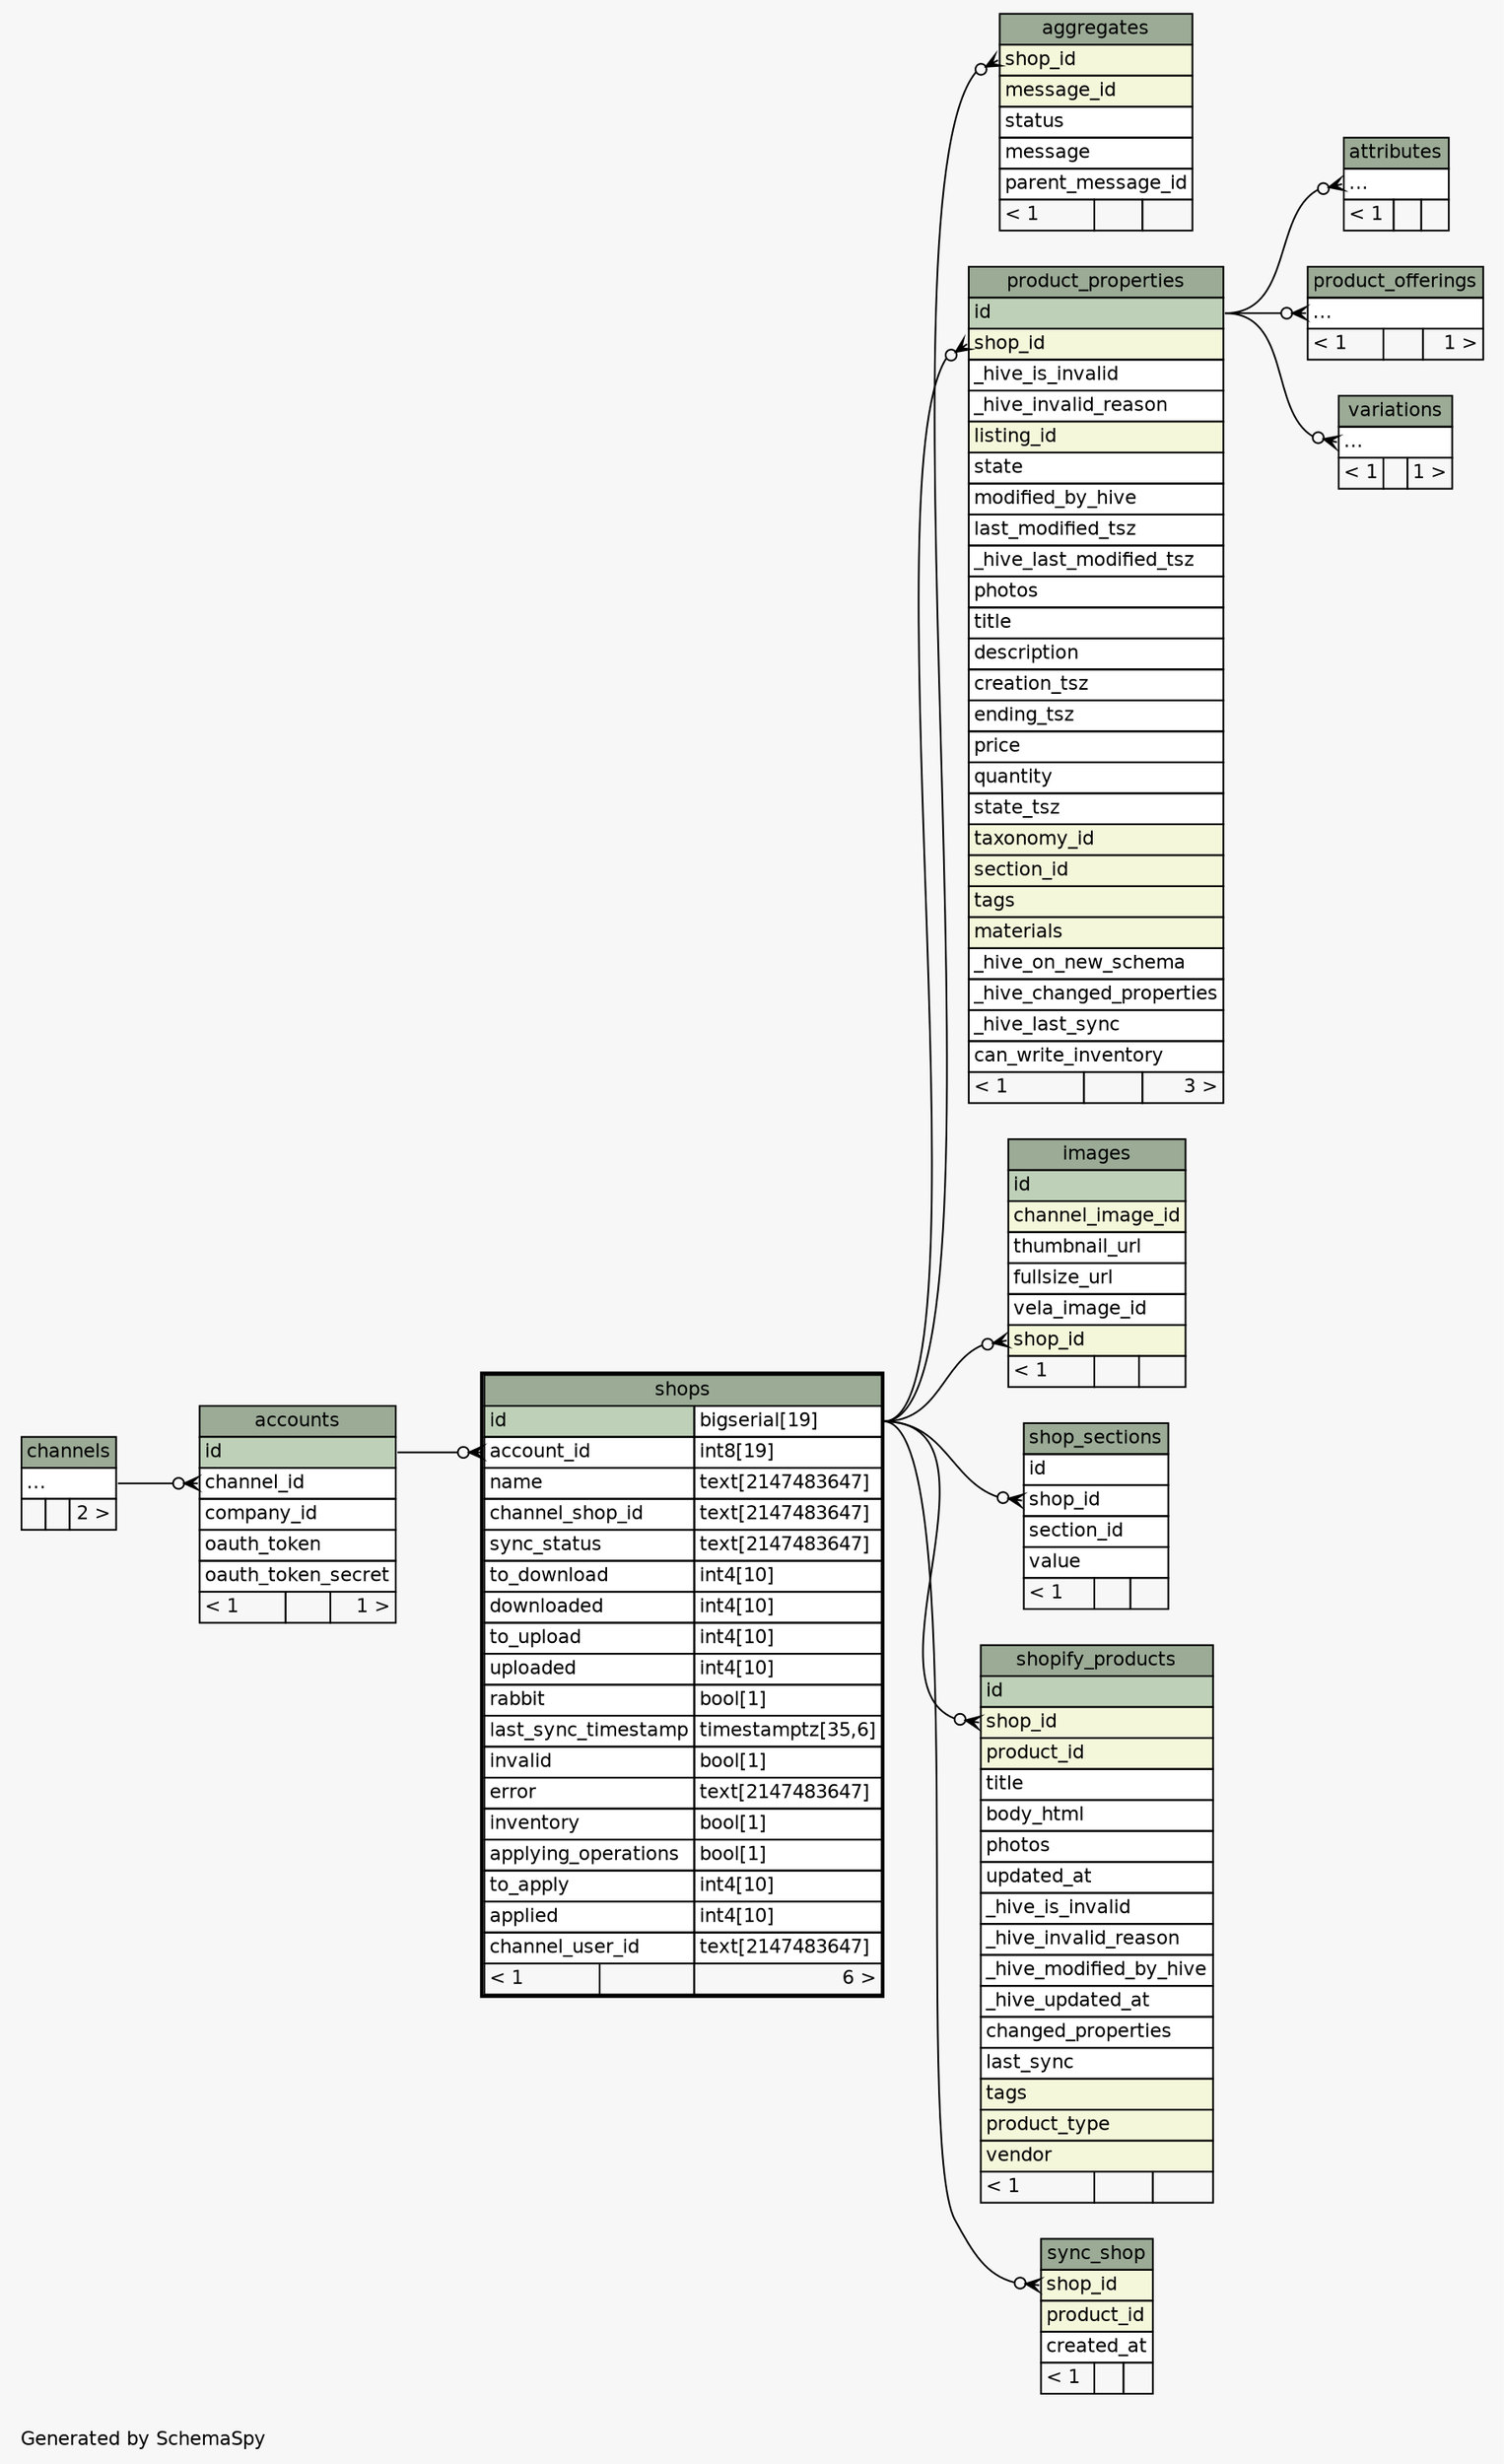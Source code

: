 // dot 2.40.1 on Linux 4.12.12-gentoo
// SchemaSpy rev 590
digraph "twoDegreesRelationshipsDiagram" {
  graph [
    rankdir="RL"
    bgcolor="#f7f7f7"
    label="\nGenerated by SchemaSpy"
    labeljust="l"
    nodesep="0.18"
    ranksep="0.46"
    fontname="Helvetica"
    fontsize="11"
  ];
  node [
    fontname="Helvetica"
    fontsize="11"
    shape="plaintext"
  ];
  edge [
    arrowsize="0.8"
  ];
  "accounts":"channel_id":w -> "channels":"elipses":e [arrowhead=none dir=back arrowtail=crowodot];
  "aggregates":"shop_id":w -> "shops":"id.type":e [arrowhead=none dir=back arrowtail=crowodot];
  "attributes":"elipses":w -> "product_properties":"id":e [arrowhead=none dir=back arrowtail=crowodot];
  "images":"shop_id":w -> "shops":"id.type":e [arrowhead=none dir=back arrowtail=crowodot];
  "product_offerings":"elipses":w -> "product_properties":"id":e [arrowhead=none dir=back arrowtail=crowodot];
  "product_properties":"shop_id":w -> "shops":"id.type":e [arrowhead=none dir=back arrowtail=crowodot];
  "shop_sections":"shop_id":w -> "shops":"id.type":e [arrowhead=none dir=back arrowtail=crowodot];
  "shopify_products":"shop_id":w -> "shops":"id.type":e [arrowhead=none dir=back arrowtail=crowodot];
  "shops":"account_id":w -> "accounts":"id":e [arrowhead=none dir=back arrowtail=crowodot];
  "sync_shop":"shop_id":w -> "shops":"id.type":e [arrowhead=none dir=back arrowtail=crowodot];
  "variations":"elipses":w -> "product_properties":"id":e [arrowhead=none dir=back arrowtail=crowodot];
  "accounts" [
    label=<
    <TABLE BORDER="0" CELLBORDER="1" CELLSPACING="0" BGCOLOR="#ffffff">
      <TR><TD COLSPAN="3" BGCOLOR="#9bab96" ALIGN="CENTER">accounts</TD></TR>
      <TR><TD PORT="id" COLSPAN="3" BGCOLOR="#bed1b8" ALIGN="LEFT">id</TD></TR>
      <TR><TD PORT="channel_id" COLSPAN="3" ALIGN="LEFT">channel_id</TD></TR>
      <TR><TD PORT="company_id" COLSPAN="3" ALIGN="LEFT">company_id</TD></TR>
      <TR><TD PORT="oauth_token" COLSPAN="3" ALIGN="LEFT">oauth_token</TD></TR>
      <TR><TD PORT="oauth_token_secret" COLSPAN="3" ALIGN="LEFT">oauth_token_secret</TD></TR>
      <TR><TD ALIGN="LEFT" BGCOLOR="#f7f7f7">&lt; 1</TD><TD ALIGN="RIGHT" BGCOLOR="#f7f7f7">  </TD><TD ALIGN="RIGHT" BGCOLOR="#f7f7f7">1 &gt;</TD></TR>
    </TABLE>>
    URL="accounts.html"
    tooltip="accounts"
  ];
  "aggregates" [
    label=<
    <TABLE BORDER="0" CELLBORDER="1" CELLSPACING="0" BGCOLOR="#ffffff">
      <TR><TD COLSPAN="3" BGCOLOR="#9bab96" ALIGN="CENTER">aggregates</TD></TR>
      <TR><TD PORT="shop_id" COLSPAN="3" BGCOLOR="#f4f7da" ALIGN="LEFT">shop_id</TD></TR>
      <TR><TD PORT="message_id" COLSPAN="3" BGCOLOR="#f4f7da" ALIGN="LEFT">message_id</TD></TR>
      <TR><TD PORT="status" COLSPAN="3" ALIGN="LEFT">status</TD></TR>
      <TR><TD PORT="message" COLSPAN="3" ALIGN="LEFT">message</TD></TR>
      <TR><TD PORT="parent_message_id" COLSPAN="3" ALIGN="LEFT">parent_message_id</TD></TR>
      <TR><TD ALIGN="LEFT" BGCOLOR="#f7f7f7">&lt; 1</TD><TD ALIGN="RIGHT" BGCOLOR="#f7f7f7">  </TD><TD ALIGN="RIGHT" BGCOLOR="#f7f7f7">  </TD></TR>
    </TABLE>>
    URL="aggregates.html"
    tooltip="aggregates"
  ];
  "attributes" [
    label=<
    <TABLE BORDER="0" CELLBORDER="1" CELLSPACING="0" BGCOLOR="#ffffff">
      <TR><TD COLSPAN="3" BGCOLOR="#9bab96" ALIGN="CENTER">attributes</TD></TR>
      <TR><TD PORT="elipses" COLSPAN="3" ALIGN="LEFT">...</TD></TR>
      <TR><TD ALIGN="LEFT" BGCOLOR="#f7f7f7">&lt; 1</TD><TD ALIGN="RIGHT" BGCOLOR="#f7f7f7">  </TD><TD ALIGN="RIGHT" BGCOLOR="#f7f7f7">  </TD></TR>
    </TABLE>>
    URL="attributes.html"
    tooltip="attributes"
  ];
  "channels" [
    label=<
    <TABLE BORDER="0" CELLBORDER="1" CELLSPACING="0" BGCOLOR="#ffffff">
      <TR><TD COLSPAN="3" BGCOLOR="#9bab96" ALIGN="CENTER">channels</TD></TR>
      <TR><TD PORT="elipses" COLSPAN="3" ALIGN="LEFT">...</TD></TR>
      <TR><TD ALIGN="LEFT" BGCOLOR="#f7f7f7">  </TD><TD ALIGN="RIGHT" BGCOLOR="#f7f7f7">  </TD><TD ALIGN="RIGHT" BGCOLOR="#f7f7f7">2 &gt;</TD></TR>
    </TABLE>>
    URL="channels.html"
    tooltip="channels"
  ];
  "images" [
    label=<
    <TABLE BORDER="0" CELLBORDER="1" CELLSPACING="0" BGCOLOR="#ffffff">
      <TR><TD COLSPAN="3" BGCOLOR="#9bab96" ALIGN="CENTER">images</TD></TR>
      <TR><TD PORT="id" COLSPAN="3" BGCOLOR="#bed1b8" ALIGN="LEFT">id</TD></TR>
      <TR><TD PORT="channel_image_id" COLSPAN="3" BGCOLOR="#f4f7da" ALIGN="LEFT">channel_image_id</TD></TR>
      <TR><TD PORT="thumbnail_url" COLSPAN="3" ALIGN="LEFT">thumbnail_url</TD></TR>
      <TR><TD PORT="fullsize_url" COLSPAN="3" ALIGN="LEFT">fullsize_url</TD></TR>
      <TR><TD PORT="vela_image_id" COLSPAN="3" ALIGN="LEFT">vela_image_id</TD></TR>
      <TR><TD PORT="shop_id" COLSPAN="3" BGCOLOR="#f4f7da" ALIGN="LEFT">shop_id</TD></TR>
      <TR><TD ALIGN="LEFT" BGCOLOR="#f7f7f7">&lt; 1</TD><TD ALIGN="RIGHT" BGCOLOR="#f7f7f7">  </TD><TD ALIGN="RIGHT" BGCOLOR="#f7f7f7">  </TD></TR>
    </TABLE>>
    URL="images.html"
    tooltip="images"
  ];
  "product_offerings" [
    label=<
    <TABLE BORDER="0" CELLBORDER="1" CELLSPACING="0" BGCOLOR="#ffffff">
      <TR><TD COLSPAN="3" BGCOLOR="#9bab96" ALIGN="CENTER">product_offerings</TD></TR>
      <TR><TD PORT="elipses" COLSPAN="3" ALIGN="LEFT">...</TD></TR>
      <TR><TD ALIGN="LEFT" BGCOLOR="#f7f7f7">&lt; 1</TD><TD ALIGN="RIGHT" BGCOLOR="#f7f7f7">  </TD><TD ALIGN="RIGHT" BGCOLOR="#f7f7f7">1 &gt;</TD></TR>
    </TABLE>>
    URL="product_offerings.html"
    tooltip="product_offerings"
  ];
  "product_properties" [
    label=<
    <TABLE BORDER="0" CELLBORDER="1" CELLSPACING="0" BGCOLOR="#ffffff">
      <TR><TD COLSPAN="3" BGCOLOR="#9bab96" ALIGN="CENTER">product_properties</TD></TR>
      <TR><TD PORT="id" COLSPAN="3" BGCOLOR="#bed1b8" ALIGN="LEFT">id</TD></TR>
      <TR><TD PORT="shop_id" COLSPAN="3" BGCOLOR="#f4f7da" ALIGN="LEFT">shop_id</TD></TR>
      <TR><TD PORT="_hive_is_invalid" COLSPAN="3" ALIGN="LEFT">_hive_is_invalid</TD></TR>
      <TR><TD PORT="_hive_invalid_reason" COLSPAN="3" ALIGN="LEFT">_hive_invalid_reason</TD></TR>
      <TR><TD PORT="listing_id" COLSPAN="3" BGCOLOR="#f4f7da" ALIGN="LEFT">listing_id</TD></TR>
      <TR><TD PORT="state" COLSPAN="3" ALIGN="LEFT">state</TD></TR>
      <TR><TD PORT="modified_by_hive" COLSPAN="3" ALIGN="LEFT">modified_by_hive</TD></TR>
      <TR><TD PORT="last_modified_tsz" COLSPAN="3" ALIGN="LEFT">last_modified_tsz</TD></TR>
      <TR><TD PORT="_hive_last_modified_tsz" COLSPAN="3" ALIGN="LEFT">_hive_last_modified_tsz</TD></TR>
      <TR><TD PORT="photos" COLSPAN="3" ALIGN="LEFT">photos</TD></TR>
      <TR><TD PORT="title" COLSPAN="3" ALIGN="LEFT">title</TD></TR>
      <TR><TD PORT="description" COLSPAN="3" ALIGN="LEFT">description</TD></TR>
      <TR><TD PORT="creation_tsz" COLSPAN="3" ALIGN="LEFT">creation_tsz</TD></TR>
      <TR><TD PORT="ending_tsz" COLSPAN="3" ALIGN="LEFT">ending_tsz</TD></TR>
      <TR><TD PORT="price" COLSPAN="3" ALIGN="LEFT">price</TD></TR>
      <TR><TD PORT="quantity" COLSPAN="3" ALIGN="LEFT">quantity</TD></TR>
      <TR><TD PORT="state_tsz" COLSPAN="3" ALIGN="LEFT">state_tsz</TD></TR>
      <TR><TD PORT="taxonomy_id" COLSPAN="3" BGCOLOR="#f4f7da" ALIGN="LEFT">taxonomy_id</TD></TR>
      <TR><TD PORT="section_id" COLSPAN="3" BGCOLOR="#f4f7da" ALIGN="LEFT">section_id</TD></TR>
      <TR><TD PORT="tags" COLSPAN="3" BGCOLOR="#f4f7da" ALIGN="LEFT">tags</TD></TR>
      <TR><TD PORT="materials" COLSPAN="3" BGCOLOR="#f4f7da" ALIGN="LEFT">materials</TD></TR>
      <TR><TD PORT="_hive_on_new_schema" COLSPAN="3" ALIGN="LEFT">_hive_on_new_schema</TD></TR>
      <TR><TD PORT="_hive_changed_properties" COLSPAN="3" ALIGN="LEFT">_hive_changed_properties</TD></TR>
      <TR><TD PORT="_hive_last_sync" COLSPAN="3" ALIGN="LEFT">_hive_last_sync</TD></TR>
      <TR><TD PORT="can_write_inventory" COLSPAN="3" ALIGN="LEFT">can_write_inventory</TD></TR>
      <TR><TD ALIGN="LEFT" BGCOLOR="#f7f7f7">&lt; 1</TD><TD ALIGN="RIGHT" BGCOLOR="#f7f7f7">  </TD><TD ALIGN="RIGHT" BGCOLOR="#f7f7f7">3 &gt;</TD></TR>
    </TABLE>>
    URL="product_properties.html"
    tooltip="product_properties"
  ];
  "shop_sections" [
    label=<
    <TABLE BORDER="0" CELLBORDER="1" CELLSPACING="0" BGCOLOR="#ffffff">
      <TR><TD COLSPAN="3" BGCOLOR="#9bab96" ALIGN="CENTER">shop_sections</TD></TR>
      <TR><TD PORT="id" COLSPAN="3" ALIGN="LEFT">id</TD></TR>
      <TR><TD PORT="shop_id" COLSPAN="3" ALIGN="LEFT">shop_id</TD></TR>
      <TR><TD PORT="section_id" COLSPAN="3" ALIGN="LEFT">section_id</TD></TR>
      <TR><TD PORT="value" COLSPAN="3" ALIGN="LEFT">value</TD></TR>
      <TR><TD ALIGN="LEFT" BGCOLOR="#f7f7f7">&lt; 1</TD><TD ALIGN="RIGHT" BGCOLOR="#f7f7f7">  </TD><TD ALIGN="RIGHT" BGCOLOR="#f7f7f7">  </TD></TR>
    </TABLE>>
    URL="shop_sections.html"
    tooltip="shop_sections"
  ];
  "shopify_products" [
    label=<
    <TABLE BORDER="0" CELLBORDER="1" CELLSPACING="0" BGCOLOR="#ffffff">
      <TR><TD COLSPAN="3" BGCOLOR="#9bab96" ALIGN="CENTER">shopify_products</TD></TR>
      <TR><TD PORT="id" COLSPAN="3" BGCOLOR="#bed1b8" ALIGN="LEFT">id</TD></TR>
      <TR><TD PORT="shop_id" COLSPAN="3" BGCOLOR="#f4f7da" ALIGN="LEFT">shop_id</TD></TR>
      <TR><TD PORT="product_id" COLSPAN="3" BGCOLOR="#f4f7da" ALIGN="LEFT">product_id</TD></TR>
      <TR><TD PORT="title" COLSPAN="3" ALIGN="LEFT">title</TD></TR>
      <TR><TD PORT="body_html" COLSPAN="3" ALIGN="LEFT">body_html</TD></TR>
      <TR><TD PORT="photos" COLSPAN="3" ALIGN="LEFT">photos</TD></TR>
      <TR><TD PORT="updated_at" COLSPAN="3" ALIGN="LEFT">updated_at</TD></TR>
      <TR><TD PORT="_hive_is_invalid" COLSPAN="3" ALIGN="LEFT">_hive_is_invalid</TD></TR>
      <TR><TD PORT="_hive_invalid_reason" COLSPAN="3" ALIGN="LEFT">_hive_invalid_reason</TD></TR>
      <TR><TD PORT="_hive_modified_by_hive" COLSPAN="3" ALIGN="LEFT">_hive_modified_by_hive</TD></TR>
      <TR><TD PORT="_hive_updated_at" COLSPAN="3" ALIGN="LEFT">_hive_updated_at</TD></TR>
      <TR><TD PORT="changed_properties" COLSPAN="3" ALIGN="LEFT">changed_properties</TD></TR>
      <TR><TD PORT="last_sync" COLSPAN="3" ALIGN="LEFT">last_sync</TD></TR>
      <TR><TD PORT="tags" COLSPAN="3" BGCOLOR="#f4f7da" ALIGN="LEFT">tags</TD></TR>
      <TR><TD PORT="product_type" COLSPAN="3" BGCOLOR="#f4f7da" ALIGN="LEFT">product_type</TD></TR>
      <TR><TD PORT="vendor" COLSPAN="3" BGCOLOR="#f4f7da" ALIGN="LEFT">vendor</TD></TR>
      <TR><TD ALIGN="LEFT" BGCOLOR="#f7f7f7">&lt; 1</TD><TD ALIGN="RIGHT" BGCOLOR="#f7f7f7">  </TD><TD ALIGN="RIGHT" BGCOLOR="#f7f7f7">  </TD></TR>
    </TABLE>>
    URL="shopify_products.html"
    tooltip="shopify_products"
  ];
  "shops" [
    label=<
    <TABLE BORDER="2" CELLBORDER="1" CELLSPACING="0" BGCOLOR="#ffffff">
      <TR><TD COLSPAN="3" BGCOLOR="#9bab96" ALIGN="CENTER">shops</TD></TR>
      <TR><TD PORT="id" COLSPAN="2" BGCOLOR="#bed1b8" ALIGN="LEFT">id</TD><TD PORT="id.type" ALIGN="LEFT">bigserial[19]</TD></TR>
      <TR><TD PORT="account_id" COLSPAN="2" ALIGN="LEFT">account_id</TD><TD PORT="account_id.type" ALIGN="LEFT">int8[19]</TD></TR>
      <TR><TD PORT="name" COLSPAN="2" ALIGN="LEFT">name</TD><TD PORT="name.type" ALIGN="LEFT">text[2147483647]</TD></TR>
      <TR><TD PORT="channel_shop_id" COLSPAN="2" ALIGN="LEFT">channel_shop_id</TD><TD PORT="channel_shop_id.type" ALIGN="LEFT">text[2147483647]</TD></TR>
      <TR><TD PORT="sync_status" COLSPAN="2" ALIGN="LEFT">sync_status</TD><TD PORT="sync_status.type" ALIGN="LEFT">text[2147483647]</TD></TR>
      <TR><TD PORT="to_download" COLSPAN="2" ALIGN="LEFT">to_download</TD><TD PORT="to_download.type" ALIGN="LEFT">int4[10]</TD></TR>
      <TR><TD PORT="downloaded" COLSPAN="2" ALIGN="LEFT">downloaded</TD><TD PORT="downloaded.type" ALIGN="LEFT">int4[10]</TD></TR>
      <TR><TD PORT="to_upload" COLSPAN="2" ALIGN="LEFT">to_upload</TD><TD PORT="to_upload.type" ALIGN="LEFT">int4[10]</TD></TR>
      <TR><TD PORT="uploaded" COLSPAN="2" ALIGN="LEFT">uploaded</TD><TD PORT="uploaded.type" ALIGN="LEFT">int4[10]</TD></TR>
      <TR><TD PORT="rabbit" COLSPAN="2" ALIGN="LEFT">rabbit</TD><TD PORT="rabbit.type" ALIGN="LEFT">bool[1]</TD></TR>
      <TR><TD PORT="last_sync_timestamp" COLSPAN="2" ALIGN="LEFT">last_sync_timestamp</TD><TD PORT="last_sync_timestamp.type" ALIGN="LEFT">timestamptz[35,6]</TD></TR>
      <TR><TD PORT="invalid" COLSPAN="2" ALIGN="LEFT">invalid</TD><TD PORT="invalid.type" ALIGN="LEFT">bool[1]</TD></TR>
      <TR><TD PORT="error" COLSPAN="2" ALIGN="LEFT">error</TD><TD PORT="error.type" ALIGN="LEFT">text[2147483647]</TD></TR>
      <TR><TD PORT="inventory" COLSPAN="2" ALIGN="LEFT">inventory</TD><TD PORT="inventory.type" ALIGN="LEFT">bool[1]</TD></TR>
      <TR><TD PORT="applying_operations" COLSPAN="2" ALIGN="LEFT">applying_operations</TD><TD PORT="applying_operations.type" ALIGN="LEFT">bool[1]</TD></TR>
      <TR><TD PORT="to_apply" COLSPAN="2" ALIGN="LEFT">to_apply</TD><TD PORT="to_apply.type" ALIGN="LEFT">int4[10]</TD></TR>
      <TR><TD PORT="applied" COLSPAN="2" ALIGN="LEFT">applied</TD><TD PORT="applied.type" ALIGN="LEFT">int4[10]</TD></TR>
      <TR><TD PORT="channel_user_id" COLSPAN="2" ALIGN="LEFT">channel_user_id</TD><TD PORT="channel_user_id.type" ALIGN="LEFT">text[2147483647]</TD></TR>
      <TR><TD ALIGN="LEFT" BGCOLOR="#f7f7f7">&lt; 1</TD><TD ALIGN="RIGHT" BGCOLOR="#f7f7f7">  </TD><TD ALIGN="RIGHT" BGCOLOR="#f7f7f7">6 &gt;</TD></TR>
    </TABLE>>
    URL="shops.html"
    tooltip="shops"
  ];
  "sync_shop" [
    label=<
    <TABLE BORDER="0" CELLBORDER="1" CELLSPACING="0" BGCOLOR="#ffffff">
      <TR><TD COLSPAN="3" BGCOLOR="#9bab96" ALIGN="CENTER">sync_shop</TD></TR>
      <TR><TD PORT="shop_id" COLSPAN="3" BGCOLOR="#f4f7da" ALIGN="LEFT">shop_id</TD></TR>
      <TR><TD PORT="product_id" COLSPAN="3" BGCOLOR="#f4f7da" ALIGN="LEFT">product_id</TD></TR>
      <TR><TD PORT="created_at" COLSPAN="3" ALIGN="LEFT">created_at</TD></TR>
      <TR><TD ALIGN="LEFT" BGCOLOR="#f7f7f7">&lt; 1</TD><TD ALIGN="RIGHT" BGCOLOR="#f7f7f7">  </TD><TD ALIGN="RIGHT" BGCOLOR="#f7f7f7">  </TD></TR>
    </TABLE>>
    URL="sync_shop.html"
    tooltip="sync_shop"
  ];
  "variations" [
    label=<
    <TABLE BORDER="0" CELLBORDER="1" CELLSPACING="0" BGCOLOR="#ffffff">
      <TR><TD COLSPAN="3" BGCOLOR="#9bab96" ALIGN="CENTER">variations</TD></TR>
      <TR><TD PORT="elipses" COLSPAN="3" ALIGN="LEFT">...</TD></TR>
      <TR><TD ALIGN="LEFT" BGCOLOR="#f7f7f7">&lt; 1</TD><TD ALIGN="RIGHT" BGCOLOR="#f7f7f7">  </TD><TD ALIGN="RIGHT" BGCOLOR="#f7f7f7">1 &gt;</TD></TR>
    </TABLE>>
    URL="variations.html"
    tooltip="variations"
  ];
}
